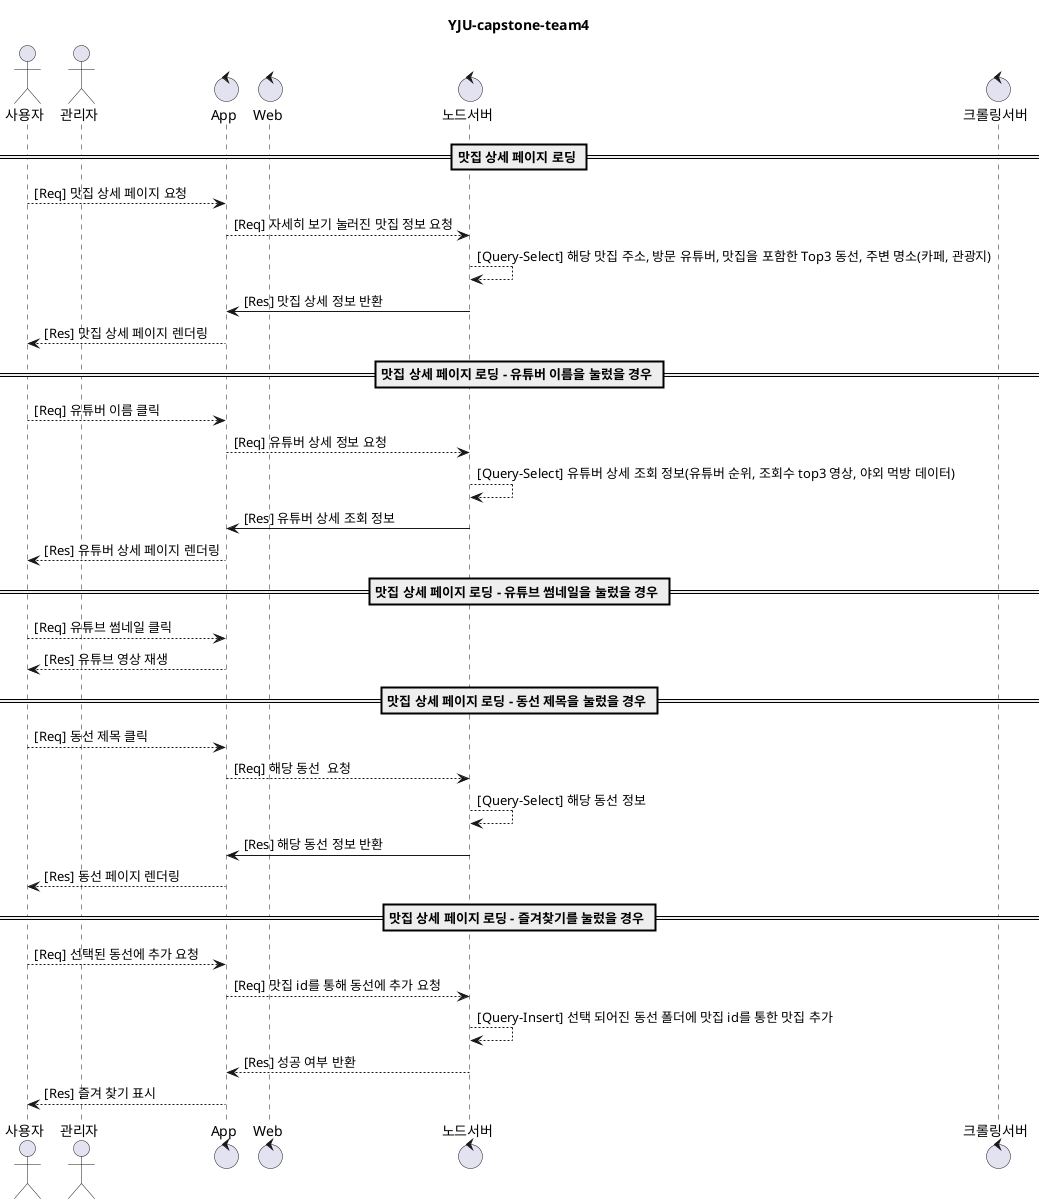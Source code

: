 맛집 상세 페이지
@startuml

title YJU-capstone-team4

actor 사용자 as User
actor 관리자 as Admin

control App
control Web
control 노드서버 as Node
control 크롤링서버 as Lamda

== 맛집 상세 페이지 로딩 ==
User --> App : [Req] 맛집 상세 페이지 요청
App --> Node : [Req] 자세히 보기 눌러진 맛집 정보 요청
    Node --> Node : [Query-Select] 해당 맛집 주소, 방문 유튜버, 맛집을 포함한 Top3 동선, 주변 명소(카페, 관광지)
Node -> App : [Res] 맛집 상세 정보 반환
App --> User : [Res] 맛집 상세 페이지 렌더링

== 맛집 상세 페이지 로딩 - 유튜버 이름을 눌렀을 경우 ==
User --> App : [Req] 유튜버 이름 클릭
App --> Node : [Req] 유튜버 상세 정보 요청
    Node --> Node : [Query-Select] 유튜버 상세 조회 정보(유튜버 순위, 조회수 top3 영상, 야외 먹방 데이터)
Node -> App : [Res] 유튜버 상세 조회 정보
App --> User : [Res] 유튜버 상세 페이지 렌더링

== 맛집 상세 페이지 로딩 - 유튜브 썸네일을 눌렀을 경우 ==
User --> App : [Req] 유튜브 썸네일 클릭
App --> User : [Res] 유튜브 영상 재생

== 맛집 상세 페이지 로딩 - 동선 제목을 눌렀을 경우 ==
User --> App : [Req] 동선 제목 클릭
App --> Node : [Req] 해당 동선  요청
    Node --> Node : [Query-Select] 해당 동선 정보
Node -> App : [Res] 해당 동선 정보 반환
App --> User : [Res] 동선 페이지 렌더링

== 맛집 상세 페이지 로딩 - 즐겨찾기를 눌렀을 경우 ==
User --> App : [Req] 선택된 동선에 추가 요청
App --> Node : [Req] 맛집 id를 통해 동선에 추가 요청
    Node --> Node : [Query-Insert] 선택 되어진 동선 폴더에 맛집 id를 통한 맛집 추가
Node --> App : [Res] 성공 여부 반환
App --> User : [Res] 즐겨 찾기 표시
@enduml